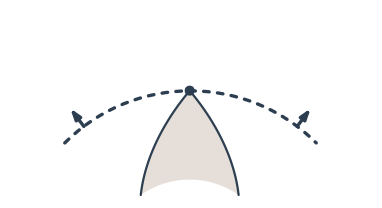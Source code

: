 <?xml version="1.0"?>
<!DOCTYPE ipe SYSTEM "ipe.dtd">
<ipe version="70218" creator="Ipe 7.2.26">
<info created="D:20220722114322" modified="D:20230509174858" tex="xetex"/>
<ipestyle name="cartocrow-doc-figure">
<color name="black" value="0.173 0.243 0.314"/>
<color name="blue" value="0 0.635 0.871"/>
<dashstyle name="dashed" value="[2 3] 0"/>
<preamble>\usepackage{fontspec}
\setmainfont{Segoe UI}
\usepackage[italic, eulergreek]{mathastext}</preamble>
</ipestyle>
<ipestyle name="arrows">
<symbol name="arrow/circle(spx)" transformations="translations">
<path stroke="sym-stroke" pen="sym-pen">
0.5 0 0 0.5 0 0 e
</path>
</symbol>
<symbol name="arrow/disk(spx)" transformations="translations">
<group>
<path fill="sym-stroke">
0.5 0 0 0.5 0 0 e
</path>
<path stroke="sym-stroke" pen="sym-pen">
0.5 0 0 0.5 0 0 e
</path>
</group>
</symbol>
<symbol name="arrow/fdisk(spx)" transformations="translations">
<group>
<path fill="white">
0.5 0 0 0.5 0 0 e
</path>
<path stroke="sym-stroke" pen="sym-pen">
0.5 0 0 0.5 0 0 e
</path>
</group>
</symbol>
<symbol name="arrow/box(spx)" transformations="translations">
<path stroke="sym-stroke" pen="sym-pen">
-0.5 -0.5 m
0.5 -0.5 l
0.5 0.5 l
-0.5 0.5 l
h
</path>
</symbol>
<symbol name="arrow/square(spx)" transformations="translations">
<path fill="sym-stroke">
-0.5 -0.5 m
0.5 -0.5 l
0.5 0.5 l
-0.5 0.5 l
h
</path>
</symbol>
<symbol name="arrow/fsquare(spx)" transformations="translations">
<group>
<path fill="white">
-0.5 -0.5 m
0.5 -0.5 l
0.5 0.5 l
-0.5 0.5 l
h
</path>
<path stroke="sym-stroke" pen="sym-pen">
-0.5 -0.5 m
0.5 -0.5 l
0.5 0.5 l
-0.5 0.5 l
h
</path>
</group>
</symbol>
<symbol name="arrow/cross(spx)" transformations="translations">
<group>
<path stroke="sym-stroke" pen="sym-pen">
-0.5 -0.5 m
0.5 0.5 l
h
</path>
<path stroke="sym-stroke" pen="sym-pen">
-0.5 0.5 m
0.5 -0.5 l
h
</path>
</group>
</symbol>
<symbol name="arrow/whiskers(spx)" transformations="translations">
<path stroke="sym-stroke" pen="sym-pen">
0 -0.5 m
0 0.5 l
h
</path>
</symbol>
</ipestyle>
<ipestyle name="grids">
<anglesize name="10 deg" value="10"/>
<anglesize name="22.5 deg" value="22.5"/>
<anglesize name="30 deg" value="30"/>
<anglesize name="45 deg" value="45"/>
<anglesize name="5 deg" value="5"/>
<anglesize name="60 deg" value="60"/>
<anglesize name="90 deg" value="90"/>
<gridsize name="1 pt" value="1"/>
<gridsize name="10 pts (~3.5 mm)" value="10"/>
<gridsize name="14 pts (~5 mm)" value="14"/>
<gridsize name="16 pts (~6 mm)" value="16"/>
<gridsize name="2 pts" value="2"/>
<gridsize name="20 pts (~7 mm)" value="20"/>
<gridsize name="28 pts (~10 mm)" value="28"/>
<gridsize name="32 pts (~12 mm)" value="32"/>
<gridsize name="4 pts" value="4"/>
<gridsize name="56 pts (~20 mm)" value="56"/>
<gridsize name="8 pts (~3 mm)" value="8"/>
</ipestyle>
<ipestyle name="sizes">
<arrowsize name="large" value="10"/>
<arrowsize name="small" value="5"/>
<arrowsize name="tiny" value="3"/>
<pen name="1" value="1"/>
<pen name="10" value="10"/>
<pen name="2" value="2"/>
<pen name="3" value="3"/>
<pen name="4" value="4"/>
<pen name="5" value="5"/>
<pen name="6" value="6"/>
<pen name="7" value="7"/>
<pen name="8" value="8"/>
<pen name="9" value="9"/>
<pen name="fat" value="1.2"/>
<pen name="heavier" value="0.8"/>
<pen name="ultrafat" value="2"/>
<symbolsize name="1" value="1"/>
<symbolsize name="10" value="10"/>
<symbolsize name="2" value="2"/>
<symbolsize name="3" value="3"/>
<symbolsize name="4" value="4"/>
<symbolsize name="5" value="5"/>
<symbolsize name="6" value="6"/>
<symbolsize name="7" value="7"/>
<symbolsize name="8" value="8"/>
<symbolsize name="9" value="9"/>
<symbolsize name="large" value="5"/>
<symbolsize name="small" value="2"/>
<symbolsize name="tiny" value="1.1"/>
</ipestyle>
<ipestyle name="text">
<textsize name="Huge" value="\Huge"/>
<textsize name="LARGE" value="\LARGE"/>
<textsize name="Large" value="\Large"/>
<textsize name="footnote" value="\footnotesize"/>
<textsize name="huge" value="\huge"/>
<textsize name="large" value="\large"/>
<textsize name="small" value="\small"/>
<textsize name="tiny" value="\tiny"/>
<textstyle name="center" begin="\begin{center}" end="\end{center}"/>
<textstyle name="item" begin="\begin{itemize}\item{}" end="\end{itemize}"/>
<textstyle name="itemize" begin="\begin{itemize}" end="\end{itemize}"/>
</ipestyle>
<ipestyle name="transparency">
<opacity name="10%" value="0.1"/>
<opacity name="20%" value="0.2"/>
<opacity name="30%" value="0.3"/>
<opacity name="40%" value="0.4"/>
<opacity name="50%" value="0.5"/>
<opacity name="60%" value="0.6"/>
<opacity name="70%" value="0.7"/>
<opacity name="80%" value="0.8"/>
<opacity name="90%" value="0.9"/>
</ipestyle>
<ipestyle name="trimmed">
<symbol name="arrow/arc(spx)">
<path stroke="sym-stroke" fill="sym-stroke" pen="sym-pen">
0 0 m
-1 0.333 l
-1 -0.333 l
h
</path>
</symbol>
<symbol name="arrow/farc(spx)">
<path stroke="sym-stroke" fill="white" pen="sym-pen">
0 0 m
-1 0.333 l
-1 -0.333 l
h
</path>
</symbol>
<symbol name="arrow/ptarc(spx)">
<path stroke="sym-stroke" fill="sym-stroke" pen="sym-pen">
0 0 m
-1 0.333 l
-0.8 0 l
-1 -0.333 l
h
</path>
</symbol>
<symbol name="arrow/fptarc(spx)">
<path stroke="sym-stroke" fill="white" pen="sym-pen">
0 0 m
-1 0.333 l
-0.8 0 l
-1 -0.333 l
h
</path>
</symbol>
<symbol name="mark/circle(sx)" transformations="translations">
<path fill="sym-stroke">
0.6 0 0 0.6 0 0 e
0.4 0 0 0.4 0 0 e
</path>
</symbol>
<symbol name="mark/disk(sx)" transformations="translations">
<path fill="sym-stroke">
0.6 0 0 0.6 0 0 e
</path>
</symbol>
<symbol name="mark/fdisk(sfx)" transformations="translations">
<group>
<path fill="sym-fill">
0.5 0 0 0.5 0 0 e
</path>
<path fill="sym-stroke" fillrule="eofill">
0.6 0 0 0.6 0 0 e
0.4 0 0 0.4 0 0 e
</path>
</group>
</symbol>
<symbol name="mark/box(sx)" transformations="translations">
<path fill="sym-stroke" fillrule="eofill">
-0.6 -0.6 m
0.6 -0.6 l
0.6 0.6 l
-0.6 0.6 l
h
-0.4 -0.4 m
0.4 -0.4 l
0.4 0.4 l
-0.4 0.4 l
h
</path>
</symbol>
<symbol name="mark/square(sx)" transformations="translations">
<path fill="sym-stroke">
-0.6 -0.6 m
0.6 -0.6 l
0.6 0.6 l
-0.6 0.6 l
h
</path>
</symbol>
<symbol name="mark/fsquare(sfx)" transformations="translations">
<group>
<path fill="sym-fill">
-0.5 -0.5 m
0.5 -0.5 l
0.5 0.5 l
-0.5 0.5 l
h
</path>
<path fill="sym-stroke" fillrule="eofill">
-0.6 -0.6 m
0.6 -0.6 l
0.6 0.6 l
-0.6 0.6 l
h
-0.4 -0.4 m
0.4 -0.4 l
0.4 0.4 l
-0.4 0.4 l
h
</path>
</group>
</symbol>
<symbol name="mark/cross(sx)" transformations="translations">
<group>
<path fill="sym-stroke">
-0.43 -0.57 m
0.57 0.43 l
0.43 0.57 l
-0.57 -0.43 l
h
</path>
<path fill="sym-stroke">
-0.43 0.57 m
0.57 -0.43 l
0.43 -0.57 l
-0.57 0.43 l
h
</path>
</group>
</symbol>
<symbol name="arrow/fnormal(spx)">
<path stroke="sym-stroke" fill="white" pen="sym-pen">
0 0 m
-1 0.333 l
-1 -0.333 l
h
</path>
</symbol>
<symbol name="arrow/pointed(spx)">
<path stroke="sym-stroke" fill="sym-stroke" pen="sym-pen">
0 0 m
-1 0.333 l
-0.8 0 l
-1 -0.333 l
h
</path>
</symbol>
<symbol name="arrow/fpointed(spx)">
<path stroke="sym-stroke" fill="white" pen="sym-pen">
0 0 m
-1 0.333 l
-0.8 0 l
-1 -0.333 l
h
</path>
</symbol>
<symbol name="arrow/linear(spx)">
<path stroke="sym-stroke" pen="sym-pen">
-1 0.333 m
0 0 l
-1 -0.333 l
</path>
</symbol>
<symbol name="arrow/fdouble(spx)">
<path stroke="sym-stroke" fill="white" pen="sym-pen">
0 0 m
-1 0.333 l
-1 -0.333 l
h
-1 0 m
-2 0.333 l
-2 -0.333 l
h
</path>
</symbol>
<symbol name="arrow/double(spx)">
<path stroke="sym-stroke" fill="sym-stroke" pen="sym-pen">
0 0 m
-1 0.333 l
-1 -0.333 l
h
-1 0 m
-2 0.333 l
-2 -0.333 l
h
</path>
</symbol>
<tiling name="falling" angle="-60" step="4" width="1"/>
<tiling name="rising" angle="30" step="4" width="1"/>
</ipestyle>
<page>
<layer name="alpha"/>
<layer name="beta"/>
<view layers="alpha" active="alpha"/>
<path layer="alpha" fill="white" opacity="20%" stroke-opacity="opaque">
256 320 m
64.2281 0 0 64.2281 256.454 255.773 211.039 301.19 a
233.667 278.563 l
31.9139 0 0 -31.9139 256.233 255.997 238.388 282.455 a
238.435 282.869 l
238.487 283.287 l
238.543 283.709 l
238.603 284.134 l
238.667 284.563 l
238.736 284.996 l
238.809 285.433 l
238.886 285.874 l
238.968 286.318 l
239.054 286.766 l
239.145 287.217 l
239.241 287.673 l
239.342 288.132 l
239.447 288.595 l
239.558 289.062 l
239.673 289.532 l
239.794 290.006 l
239.92 290.484 l
240.051 290.966 l
240.188 291.451 l
240.33 291.94 l
240.477 292.433 l
240.631 292.93 l
240.79 293.43 l
240.955 293.933 l
241.125 294.441 l
241.302 294.952 l
241.485 295.467 l
241.674 295.985 l
241.87 296.507 l
242.072 297.032 l
242.28 297.561 l
242.495 298.094 l
242.716 298.63 l
242.944 299.169 l
243.18 299.712 l
243.422 300.258 l
243.671 300.808 l
243.927 301.361 l
244.191 301.918 l
244.461 302.478 l
244.74 303.041 l
245.026 303.608 l
245.319 304.178 l
245.621 304.751 l
245.93 305.327 l
246.247 305.906 l
246.572 306.489 l
246.906 307.074 l
247.248 307.663 l
247.598 308.254 l
247.957 308.849 l
248.324 309.446 l
248.7 310.046 l
249.085 310.65 l
249.479 311.255 l
249.882 311.864 l
250.294 312.475 l
250.716 313.089 l
251.147 313.706 l
251.587 314.325 l
252.037 314.946 l
252.497 315.57 l
252.967 316.197 l
253.447 316.825 l
253.937 317.456 l
254.437 318.089 l
254.947 318.724 l
255.468 319.361 l
256 320 l
</path>
<path matrix="-1 0 0 1 512 0" fill="white" opacity="20%" stroke-opacity="opaque">
256 320 m
64.2281 0 0 64.2281 256.454 255.773 211.039 301.19 a
233.667 278.563 l
31.9139 0 0 -31.9139 256.233 255.997 238.388 282.455 a
238.435 282.869 l
238.487 283.287 l
238.543 283.709 l
238.603 284.134 l
238.667 284.563 l
238.736 284.996 l
238.809 285.433 l
238.886 285.874 l
238.968 286.318 l
239.054 286.766 l
239.145 287.217 l
239.241 287.673 l
239.342 288.132 l
239.447 288.595 l
239.558 289.062 l
239.673 289.532 l
239.794 290.006 l
239.92 290.484 l
240.051 290.966 l
240.188 291.451 l
240.33 291.94 l
240.477 292.433 l
240.631 292.93 l
240.79 293.43 l
240.955 293.933 l
241.125 294.441 l
241.302 294.952 l
241.485 295.467 l
241.674 295.985 l
241.87 296.507 l
242.072 297.032 l
242.28 297.561 l
242.495 298.094 l
242.716 298.63 l
242.944 299.169 l
243.18 299.712 l
243.422 300.258 l
243.671 300.808 l
243.927 301.361 l
244.191 301.918 l
244.461 302.478 l
244.74 303.041 l
245.026 303.608 l
245.319 304.178 l
245.621 304.751 l
245.93 305.327 l
246.247 305.906 l
246.572 306.489 l
246.906 307.074 l
247.248 307.663 l
247.598 308.254 l
247.957 308.849 l
248.324 309.446 l
248.7 310.046 l
249.085 310.65 l
249.479 311.255 l
249.882 311.864 l
250.294 312.475 l
250.716 313.089 l
251.147 313.706 l
251.587 314.325 l
252.037 314.946 l
252.497 315.57 l
252.967 316.197 l
253.447 316.825 l
253.937 317.456 l
254.437 318.089 l
254.947 318.724 l
255.468 319.361 l
256 320 l
</path>
<path matrix="1 0 0 1 0 16" fill="0.525 0.369 0.235" opacity="20%" stroke-opacity="opaque">
256 304 m
256.532 303.361 l
257.053 302.724 l
257.563 302.089 l
258.063 301.456 l
258.553 300.825 l
259.033 300.197 l
259.503 299.57 l
259.963 298.946 l
260.413 298.325 l
260.853 297.706 l
261.284 297.089 l
261.706 296.475 l
262.118 295.864 l
262.521 295.255 l
262.915 294.65 l
263.3 294.046 l
263.676 293.446 l
264.043 292.849 l
264.402 292.254 l
264.752 291.663 l
265.094 291.074 l
265.428 290.489 l
265.753 289.906 l
266.07 289.327 l
266.379 288.751 l
266.681 288.178 l
266.974 287.608 l
267.26 287.041 l
267.539 286.478 l
267.809 285.918 l
268.073 285.361 l
268.329 284.808 l
268.578 284.258 l
268.82 283.712 l
269.056 283.169 l
269.284 282.63 l
269.505 282.094 l
269.72 281.561 l
269.928 281.032 l
270.13 280.507 l
270.326 279.985 l
270.515 279.467 l
270.698 278.952 l
270.875 278.441 l
271.045 277.933 l
271.21 277.43 l
271.369 276.93 l
271.523 276.433 l
271.67 275.94 l
271.812 275.451 l
271.949 274.966 l
272.08 274.484 l
272.206 274.006 l
272.327 273.532 l
272.442 273.062 l
272.553 272.595 l
272.658 272.132 l
272.759 271.673 l
272.855 271.217 l
272.946 270.766 l
273.032 270.318 l
273.114 269.874 l
273.191 269.433 l
273.264 268.996 l
273.333 268.563 l
273.397 268.134 l
273.457 267.709 l
273.513 267.287 l
273.565 266.869 l
273.612 266.455 l
30.7421 0 0 30.7421 256 241.258 238.388 266.455 a
238.435 266.869 l
238.487 267.287 l
238.543 267.709 l
238.603 268.134 l
238.667 268.563 l
238.736 268.996 l
238.809 269.433 l
238.886 269.874 l
238.968 270.318 l
239.054 270.766 l
239.145 271.217 l
239.241 271.673 l
239.342 272.132 l
239.447 272.595 l
239.558 273.062 l
239.673 273.532 l
239.794 274.006 l
239.92 274.484 l
240.051 274.966 l
240.188 275.451 l
240.33 275.94 l
240.477 276.433 l
240.631 276.93 l
240.79 277.43 l
240.955 277.933 l
241.125 278.441 l
241.302 278.952 l
241.485 279.467 l
241.674 279.985 l
241.87 280.507 l
242.072 281.032 l
242.28 281.561 l
242.495 282.094 l
242.716 282.63 l
242.944 283.169 l
243.18 283.712 l
243.422 284.258 l
243.671 284.808 l
243.927 285.361 l
244.191 285.918 l
244.461 286.478 l
244.74 287.041 l
245.026 287.608 l
245.319 288.178 l
245.621 288.751 l
245.93 289.327 l
246.247 289.906 l
246.572 290.489 l
246.906 291.074 l
247.248 291.663 l
247.598 292.254 l
247.957 292.849 l
248.324 293.446 l
248.7 294.046 l
249.085 294.65 l
249.479 295.255 l
249.882 295.864 l
250.294 296.475 l
250.716 297.089 l
251.147 297.706 l
251.587 298.325 l
252.037 298.946 l
252.497 299.57 l
252.967 300.197 l
253.447 300.825 l
253.937 301.456 l
254.437 302.089 l
254.947 302.724 l
255.468 303.361 l
h
</path>
<path matrix="-1 0 0 1 512 0" stroke="black" pen="heavier" cap="1" join="1" opacity="20%" stroke-opacity="opaque">
256 320 m
255.468 319.361 l
254.947 318.724 l
254.437 318.089 l
253.937 317.456 l
253.447 316.825 l
252.967 316.197 l
252.497 315.57 l
252.037 314.946 l
251.587 314.325 l
251.147 313.706 l
250.716 313.089 l
250.294 312.475 l
249.882 311.864 l
249.479 311.255 l
249.085 310.65 l
248.7 310.046 l
248.324 309.446 l
247.957 308.849 l
247.598 308.254 l
247.248 307.663 l
246.906 307.074 l
246.572 306.489 l
246.247 305.906 l
245.93 305.327 l
245.621 304.751 l
245.319 304.178 l
245.026 303.608 l
244.74 303.041 l
244.461 302.478 l
244.191 301.918 l
243.927 301.361 l
243.671 300.808 l
243.422 300.258 l
243.18 299.712 l
242.944 299.169 l
242.716 298.63 l
242.495 298.094 l
242.28 297.561 l
242.072 297.032 l
241.87 296.507 l
241.674 295.985 l
241.485 295.467 l
241.302 294.952 l
241.125 294.441 l
240.955 293.933 l
240.79 293.43 l
240.631 292.93 l
240.477 292.433 l
240.33 291.94 l
240.188 291.451 l
240.051 290.966 l
239.92 290.484 l
239.794 290.006 l
239.673 289.532 l
239.558 289.062 l
239.447 288.595 l
239.342 288.132 l
239.241 287.673 l
239.145 287.217 l
239.054 286.766 l
238.968 286.318 l
238.886 285.874 l
238.809 285.433 l
238.736 284.996 l
238.667 284.563 l
238.603 284.134 l
238.543 283.709 l
238.487 283.287 l
238.435 282.869 l
238.388 282.455 l
</path>
<path fill="white" opacity="50%" stroke-opacity="opaque">
211.039 301.19 m
63.9985 0 0 -63.9985 256.293 255.936 301.548 301.19 a
324.176 323.818 l
95.9996 0 0 95.9996 256.294 255.936 188.412 323.818 a
h
</path>
<path layer="beta" stroke="black" pen="fat" cap="1" join="1" opacity="20%">
256 256 m
188.118 323.882 l
</path>
<path stroke="black" pen="fat" cap="1" join="1" opacity="20%">
256 256 m
323.882 323.882 l
</path>
<path layer="alpha" matrix="1.09742 0 0 1.09742 -24.6462 -25.0042" stroke="black" pen="fat" cap="1" join="1" arrow="normal/tiny" opacity="20%" stroke-opacity="opaque">
221.009 302.655 m
217.6 307.2 l
</path>
<path matrix="-1.09742 0 0 1.09742 537.234 -25.0042" stroke="black" pen="fat" cap="1" join="1" arrow="normal/tiny" opacity="20%" stroke-opacity="opaque">
221.009 302.655 m
217.6 307.2 l
</path>
<path matrix="1.09742 0 0 1.09742 -24.6462 -25.0042" stroke="black" dash="dashed" pen="fat" cap="1" join="1" opacity="20%" stroke-opacity="opaque">
214.763 297.237 m
58.3185 0 0 -58.3185 256 256 297.237 297.237 a
</path>
<path stroke="black" pen="heavier" cap="1" join="1" opacity="20%" stroke-opacity="opaque">
256 320 m
255.468 319.361 l
254.947 318.724 l
254.437 318.089 l
253.937 317.456 l
253.447 316.825 l
252.967 316.197 l
252.497 315.57 l
252.037 314.946 l
251.587 314.325 l
251.147 313.706 l
250.716 313.089 l
250.294 312.475 l
249.882 311.864 l
249.479 311.255 l
249.085 310.65 l
248.7 310.046 l
248.324 309.446 l
247.957 308.849 l
247.598 308.254 l
247.248 307.663 l
246.906 307.074 l
246.572 306.489 l
246.247 305.906 l
245.93 305.327 l
245.621 304.751 l
245.319 304.178 l
245.026 303.608 l
244.74 303.041 l
244.461 302.478 l
244.191 301.918 l
243.927 301.361 l
243.671 300.808 l
243.422 300.258 l
243.18 299.712 l
242.944 299.169 l
242.716 298.63 l
242.495 298.094 l
242.28 297.561 l
242.072 297.032 l
241.87 296.507 l
241.674 295.985 l
241.485 295.467 l
241.302 294.952 l
241.125 294.441 l
240.955 293.933 l
240.79 293.43 l
240.631 292.93 l
240.477 292.433 l
240.33 291.94 l
240.188 291.451 l
240.051 290.966 l
239.92 290.484 l
239.794 290.006 l
239.673 289.532 l
239.558 289.062 l
239.447 288.595 l
239.342 288.132 l
239.241 287.673 l
239.145 287.217 l
239.054 286.766 l
238.968 286.318 l
238.886 285.874 l
238.809 285.433 l
238.736 284.996 l
238.667 284.563 l
238.603 284.134 l
238.543 283.709 l
238.487 283.287 l
238.435 282.869 l
238.388 282.455 l
</path>
<use name="mark/disk(sx)" pos="256 320" size="normal" stroke="black"/>
</page>
<page>
<layer name="alpha"/>
<layer name="beta"/>
<view layers="alpha" active="alpha"/>
<path layer="alpha" matrix="1 0 0 1 336 256" fill="0.525 0.369 0.235" opacity="50%" stroke-opacity="opaque">
45.548 45.19 m
28.4444 28.4444 l
0 64 l
64.2223 0 0 -64.2223 0.136124 -0.222117 45.548 45.19 a
h
</path>
<path matrix="1 0 0 1 -80 0" fill="0.525 0.369 0.235" opacity="20%" stroke-opacity="opaque">
273.612 282.455 m
30.7421 0 0 30.7421 256 257.258 238.388 282.455 a
238.435 282.869 l
238.487 283.287 l
238.543 283.709 l
238.603 284.134 l
238.667 284.563 l
238.736 284.996 l
238.809 285.433 l
238.886 285.874 l
238.968 286.318 l
239.054 286.766 l
239.145 287.217 l
239.241 287.673 l
239.342 288.132 l
239.447 288.595 l
239.558 289.062 l
239.673 289.532 l
239.794 290.006 l
239.92 290.484 l
240.051 290.966 l
240.188 291.451 l
240.33 291.94 l
240.477 292.433 l
240.631 292.93 l
240.79 293.43 l
240.955 293.933 l
241.125 294.441 l
241.302 294.952 l
241.485 295.467 l
241.674 295.985 l
241.87 296.507 l
242.072 297.032 l
242.28 297.561 l
242.495 298.094 l
242.716 298.63 l
242.944 299.169 l
243.18 299.712 l
243.422 300.258 l
243.671 300.808 l
243.927 301.361 l
244.191 301.918 l
244.461 302.478 l
244.74 303.041 l
245.026 303.608 l
245.319 304.178 l
245.621 304.751 l
245.93 305.327 l
246.247 305.906 l
246.572 306.489 l
246.906 307.074 l
247.248 307.663 l
247.598 308.254 l
247.957 308.849 l
248.324 309.446 l
248.7 310.046 l
249.085 310.65 l
249.479 311.255 l
249.882 311.864 l
250.294 312.475 l
250.716 313.089 l
251.147 313.706 l
251.587 314.325 l
252.037 314.946 l
252.497 315.57 l
252.967 316.197 l
253.447 316.825 l
253.937 317.456 l
254.437 318.089 l
254.947 318.724 l
255.468 319.361 l
256 320 l
</path>
<path matrix="1 0 0 1 -80 0" fill="0.525 0.369 0.235" opacity="50%" stroke-opacity="opaque">
256 320 m
64.2226 0 0 -64.2226 256.135 255.778 301.548 301.19 a
324.176 323.818 l
95.9996 0 0 95.9996 256.294 255.936 241.553 350.797 a
h
</path>
<path matrix="1 0 0 1 -80 0" fill="0.525 0.369 0.235" opacity="50%" stroke-opacity="opaque">
256 320 m
-64.0804 0 0 64.0804 256.195 255.919 301.548 301.19 a
278.333 278.563 l
-31.9139 0 0 -31.9139 255.767 255.997 273.612 282.455 a
</path>
<path matrix="1 0 0 1 -80 0" fill="white" opacity="20%" stroke-opacity="opaque">
256 320 m
64.2281 0 0 64.2281 256.454 255.773 211.039 301.19 a
233.667 278.563 l
31.9139 0 0 -31.9139 256.233 255.997 238.388 282.455 a
238.435 282.869 l
238.487 283.287 l
238.543 283.709 l
238.603 284.134 l
238.667 284.563 l
238.736 284.996 l
238.809 285.433 l
238.886 285.874 l
238.968 286.318 l
239.054 286.766 l
239.145 287.217 l
239.241 287.673 l
239.342 288.132 l
239.447 288.595 l
239.558 289.062 l
239.673 289.532 l
239.794 290.006 l
239.92 290.484 l
240.051 290.966 l
240.188 291.451 l
240.33 291.94 l
240.477 292.433 l
240.631 292.93 l
240.79 293.43 l
240.955 293.933 l
241.125 294.441 l
241.302 294.952 l
241.485 295.467 l
241.674 295.985 l
241.87 296.507 l
242.072 297.032 l
242.28 297.561 l
242.495 298.094 l
242.716 298.63 l
242.944 299.169 l
243.18 299.712 l
243.422 300.258 l
243.671 300.808 l
243.927 301.361 l
244.191 301.918 l
244.461 302.478 l
244.74 303.041 l
245.026 303.608 l
245.319 304.178 l
245.621 304.751 l
245.93 305.327 l
246.247 305.906 l
246.572 306.489 l
246.906 307.074 l
247.248 307.663 l
247.598 308.254 l
247.957 308.849 l
248.324 309.446 l
248.7 310.046 l
249.085 310.65 l
249.479 311.255 l
249.882 311.864 l
250.294 312.475 l
250.716 313.089 l
251.147 313.706 l
251.587 314.325 l
252.037 314.946 l
252.497 315.57 l
252.967 316.197 l
253.447 316.825 l
253.937 317.456 l
254.437 318.089 l
254.947 318.724 l
255.468 319.361 l
256 320 l
</path>
<path matrix="1 0 0 1 -80 0" fill="white" opacity="50%" stroke-opacity="opaque">
211.039 301.19 m
64.2276 0 0 -64.2276 256.455 255.774 256 320 a
241.553 350.797 l
95.9996 0 0 95.9996 256.294 255.936 188.412 323.818 a
h
</path>
<path layer="beta" stroke="black" pen="fat" cap="1" join="1" opacity="20%">
256 256 m
188.118 323.882 l
</path>
<path stroke="black" pen="fat" cap="1" join="1" opacity="20%">
256 256 m
323.882 323.882 l
</path>
<path layer="alpha" matrix="1.09742 0 0 1.09742 -104.646 -25.0042" stroke="black" pen="fat" cap="1" join="1" arrow="normal/tiny" opacity="20%" stroke-opacity="opaque">
221.009 302.655 m
217.6 307.2 l
</path>
<path matrix="-1.09742 0 0 1.09742 457.234 -25.0042" stroke="black" pen="fat" cap="1" join="1" arrow="normal/tiny" opacity="20%" stroke-opacity="opaque">
221.009 302.655 m
217.6 307.2 l
</path>
<path matrix="1.09742 0 0 1.09742 -104.646 -25.0042" stroke="black" dash="dashed" pen="fat" cap="1" join="1" opacity="20%" stroke-opacity="opaque">
214.763 297.237 m
58.3185 0 0 -58.3185 256 256 297.237 297.237 a
</path>
<path matrix="1 0 0 1 -80 0" stroke="black" pen="heavier" cap="1" join="1" opacity="20%" stroke-opacity="opaque">
256 320 m
255.468 319.361 l
254.947 318.724 l
254.437 318.089 l
253.937 317.456 l
253.447 316.825 l
252.967 316.197 l
252.497 315.57 l
252.037 314.946 l
251.587 314.325 l
251.147 313.706 l
250.716 313.089 l
250.294 312.475 l
249.882 311.864 l
249.479 311.255 l
249.085 310.65 l
248.7 310.046 l
248.324 309.446 l
247.957 308.849 l
247.598 308.254 l
247.248 307.663 l
246.906 307.074 l
246.572 306.489 l
246.247 305.906 l
245.93 305.327 l
245.621 304.751 l
245.319 304.178 l
245.026 303.608 l
244.74 303.041 l
244.461 302.478 l
244.191 301.918 l
243.927 301.361 l
243.671 300.808 l
243.422 300.258 l
243.18 299.712 l
242.944 299.169 l
242.716 298.63 l
242.495 298.094 l
242.28 297.561 l
242.072 297.032 l
241.87 296.507 l
241.674 295.985 l
241.485 295.467 l
241.302 294.952 l
241.125 294.441 l
240.955 293.933 l
240.79 293.43 l
240.631 292.93 l
240.477 292.433 l
240.33 291.94 l
240.188 291.451 l
240.051 290.966 l
239.92 290.484 l
239.794 290.006 l
239.673 289.532 l
239.558 289.062 l
239.447 288.595 l
239.342 288.132 l
239.241 287.673 l
239.145 287.217 l
239.054 286.766 l
238.968 286.318 l
238.886 285.874 l
238.809 285.433 l
238.736 284.996 l
238.667 284.563 l
238.603 284.134 l
238.543 283.709 l
238.487 283.287 l
238.435 282.869 l
238.388 282.455 l
</path>
<use matrix="1 0 0 1 -80 0" name="mark/disk(sx)" pos="256 320" size="normal" stroke="black"/>
<path matrix="1 0 0 1 -80 0" stroke="black" pen="fat" cap="1" join="1">
273.612 282.455 m
241.553 350.797 l
</path>
<path matrix="1 0 0 1 336 256" fill="0.525 0.369 0.235" opacity="50%" stroke-opacity="opaque">
0 64 m
64.2226 0 0 -64.2226 0.135 -0.222 45.548 45.19 a
68.176 67.818 l
95.9996 0 0 95.9996 0.294 -0.064 -23.2109 93.0136 a
h
</path>
<path matrix="1 0 0 1 336 256" fill="0.525 0.369 0.235" opacity="20%" stroke-opacity="opaque">
-44.961 45.19 m
64.2276 0 0 -64.2276 0.455 -0.226 0 64 a
-23.2109 93.0136 l
95.9996 0 0 95.9996 0.294 -0.064 -67.588 67.818 a
h
</path>
<path matrix="1.09742 0 0 1.09742 55.3538 -25.0042" stroke="black" pen="fat" cap="1" join="1" arrow="normal/tiny" opacity="20%" stroke-opacity="opaque">
221.009 302.655 m
217.6 307.2 l
</path>
<path matrix="-1.09742 0 0 1.09742 617.234 -25.0042" stroke="black" pen="fat" cap="1" join="1" arrow="normal/tiny" opacity="20%" stroke-opacity="opaque">
221.009 302.655 m
217.6 307.2 l
</path>
<path matrix="1.09742 0 0 1.09742 55.3538 -25.0042" stroke="black" dash="dashed" pen="fat" cap="1" join="1" opacity="20%" stroke-opacity="opaque">
214.763 297.237 m
58.3185 0 0 -58.3185 256 256 297.237 297.237 a
</path>
<path matrix="1 0 0 1 336 256" stroke="black" pen="fat" cap="1" join="1">
28.4444 28.4444 m
-23.2109 93.0136 l
</path>
<use matrix="1 0 0 1 336 256" name="mark/disk(sx)" pos="0 64" size="normal" stroke="black"/>
<path matrix="1 0 0 1 336 256" stroke="black" pen="heavier" cap="1" join="1" opacity="20%" stroke-opacity="opaque">
0 64 m
0.295466 63.3625 l
0.585046 62.73 l
0.868822 62.1024 l
1.14687 61.4798 l
1.41928 60.8621 l
1.68612 60.2493 l
1.94748 59.6414 l
2.20342 59.0383 l
2.45404 58.4401 l
2.69939 57.8466 l
2.93956 57.258 l
3.17462 56.6741 l
3.40464 56.0949 l
3.6297 55.5204 l
3.84986 54.9506 l
4.0652 54.3855 l
4.27579 53.825 l
4.48169 53.2691 l
4.68298 52.7178 l
4.87971 52.1711 l
5.07196 51.6289 l
5.25979 51.0912 l
5.44327 50.558 l
5.62246 50.0292 l
5.79742 49.5049 l
5.96822 48.9851 l
6.13492 48.4696 l
6.29758 47.9584 l
6.45625 47.4517 l
6.61101 46.9492 l
6.76191 46.451 l
6.909 45.9571 l
7.05235 45.4674 l
7.19201 44.982 l
7.32804 44.5007 l
7.46049 44.0236 l
7.58942 43.5507 l
7.71488 43.0818 l
7.83693 42.6171 l
7.95561 42.1564 l
8.07099 41.6997 l
8.18311 41.2471 l
8.29202 40.7985 l
8.39778 40.3538 l
8.50043 39.9131 l
8.60002 39.4762 l
8.6966 39.0433 l
8.79023 38.6143 l
8.88094 38.189 l
8.96878 37.7676 l
9.0538 37.35 l
9.13605 36.9362 l
9.21557 36.5261 l
9.2924 36.1197 l
9.36659 35.717 l
9.43819 35.318 l
9.50723 34.9226 l
9.57375 34.5309 l
9.63781 34.1427 l
9.69943 33.7581 l
9.75866 33.3771 l
9.81555 32.9996 l
9.87013 32.6256 l
9.92243 32.255 l
9.9725 31.8879 l
10.0204 31.5242 l
10.0661 31.164 l
10.1097 30.8071 l
10.1512 30.4535 l
10.1637 30.343 l
</path>
<path matrix="1 0 0 1 336 256" fill="0.525 0.369 0.235" opacity="20%" stroke-opacity="opaque">
10.1637 30.343 m
32 0 0 32 0 -0 -22.6274 22.6274 a
-44.961 45.1896 l
64.4614 0 0 -64.4614 0.55206 -0.459064 0 64 a
0.295466 63.3625 l
0.585046 62.73 l
0.868822 62.1024 l
1.14687 61.4798 l
1.41928 60.8621 l
1.68612 60.2493 l
1.94748 59.6414 l
2.20342 59.0383 l
2.45404 58.4401 l
2.69939 57.8466 l
2.93956 57.258 l
3.17462 56.6741 l
3.40464 56.0949 l
3.6297 55.5204 l
3.84986 54.9506 l
4.0652 54.3855 l
4.27579 53.825 l
4.48169 53.2691 l
4.68298 52.7178 l
4.87971 52.1711 l
5.07196 51.6289 l
5.25979 51.0912 l
5.44327 50.558 l
5.62246 50.0292 l
5.79742 49.5049 l
5.96822 48.9851 l
6.13492 48.4696 l
6.29758 47.9584 l
6.45625 47.4517 l
6.61101 46.9492 l
6.76191 46.451 l
6.909 45.9571 l
7.05235 45.4674 l
7.19201 44.982 l
7.32804 44.5007 l
7.46049 44.0236 l
7.58942 43.5507 l
7.71488 43.0818 l
7.83693 42.6171 l
7.95561 42.1564 l
8.07099 41.6997 l
8.18311 41.2471 l
8.29202 40.7985 l
8.39778 40.3538 l
8.50043 39.9131 l
8.60002 39.4762 l
8.6966 39.0433 l
8.79023 38.6143 l
8.88094 38.189 l
8.96878 37.7676 l
9.0538 37.35 l
9.13605 36.9362 l
9.21557 36.5261 l
9.2924 36.1197 l
9.36659 35.717 l
9.43819 35.318 l
9.50723 34.9226 l
9.57375 34.5309 l
9.63781 34.1427 l
9.69943 33.7581 l
9.75866 33.3771 l
9.81555 32.9996 l
9.87013 32.6256 l
9.92243 32.255 l
9.9725 31.8879 l
10.0204 31.5242 l
10.0661 31.164 l
10.1097 30.8071 l
10.1512 30.4535 l
h
</path>
</page>
</ipe>
